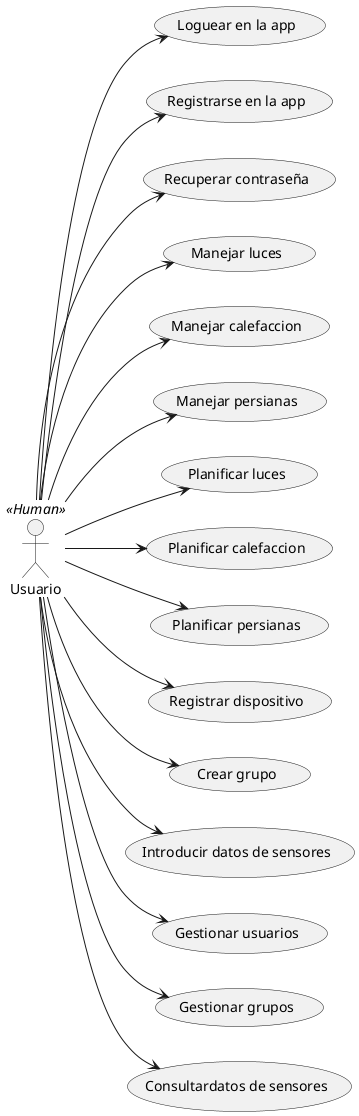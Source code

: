 @startuml
left to right direction
:Usuario: as User << Human >>
':Main Database: as MySql << Application >>
':Arduino: as Arduino << Application >>

(Loguear en la app) as (Login)
(Registrarse en la app) as (Registro)
(Recuperar contraseña) as (Recup)

(Manejar luces) as (Luces)
(Manejar calefaccion) as (Calefaccion)
(Manejar persianas) as (Persianas)
(Planificar luces) as (PlanLuces)
(Planificar calefaccion) as (PlanCalefaccion)
(Planificar persianas) as (PlanPersianas)
(Registrar dispositivo) as (Registrar)
(Crear grupo) as (CGrupo)
(Introducir datos de sensores) as (datos)
(Gestionar usuarios) as (usuarios)
(Gestionar grupos) as (grupos)
(Consultardatos de sensores) as (ConsDatos)


User --> (Login)
User --> (Registro)
User --> (Recup)
User --> (Luces)
User --> (PlanLuces)
User --> (Calefaccion)
User --> (PlanCalefaccion)
User --> (Persianas)
User --> (PlanPersianas)
User --> (Registrar)
User --> (CGrupo)
User --> (datos)
User --> (usuarios)
User --> (grupos)
User --> (ConsDatos)
'(Login) <-- MySql
'(Luces) <-- Arduino
'(Calefaccion) <-- Arduino
'(PlanCalefaccion) <-- Arduino
'(PlanLuces) <-- Arduino
'(Persianas) <-- Arduino
'(PlanPersianas) <-- Arduino
@enduml
